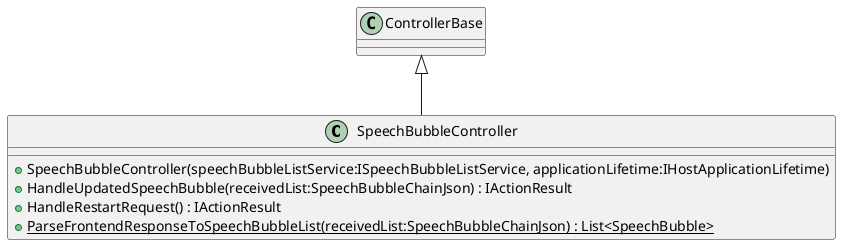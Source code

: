 @startuml
class SpeechBubbleController {
    + SpeechBubbleController(speechBubbleListService:ISpeechBubbleListService, applicationLifetime:IHostApplicationLifetime)
    + HandleUpdatedSpeechBubble(receivedList:SpeechBubbleChainJson) : IActionResult
    + HandleRestartRequest() : IActionResult
    + {static} ParseFrontendResponseToSpeechBubbleList(receivedList:SpeechBubbleChainJson) : List<SpeechBubble>
}
ControllerBase <|-- SpeechBubbleController
@enduml
